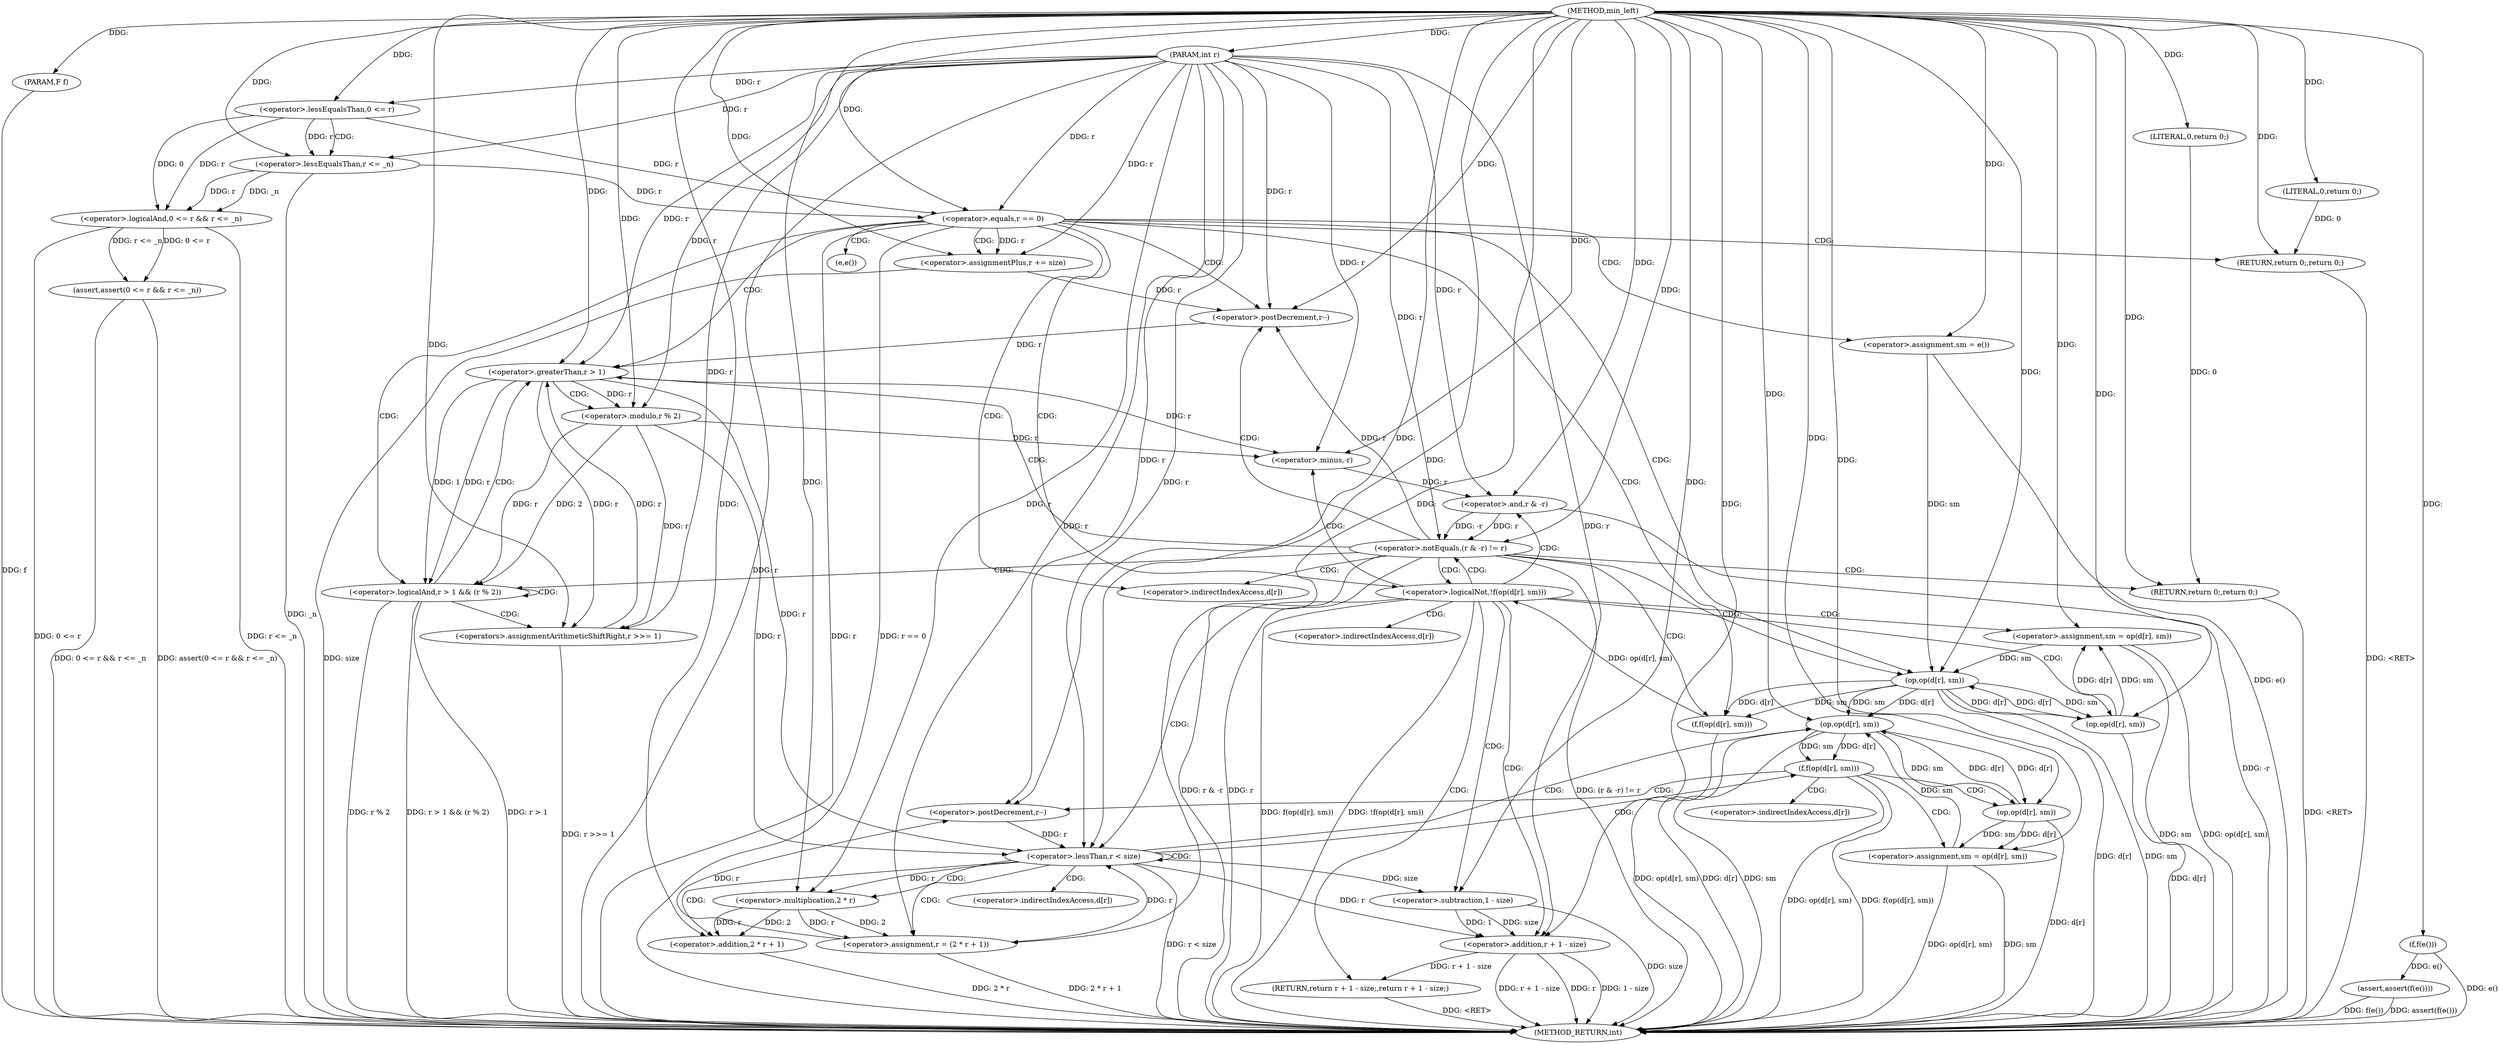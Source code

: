digraph "min_left" {  
"1000460" [label = "(METHOD,min_left)" ]
"1000562" [label = "(METHOD_RETURN,int)" ]
"1000461" [label = "(PARAM,int r)" ]
"1000462" [label = "(PARAM,F f)" ]
"1000464" [label = "(assert,assert(0 <= r && r <= _n))" ]
"1000472" [label = "(assert,assert(f(e())))" ]
"1000481" [label = "(<operator>.assignmentPlus,r += size)" ]
"1000485" [label = "(<operator>.assignment,sm = e())" ]
"1000560" [label = "(RETURN,return 0;,return 0;)" ]
"1000476" [label = "(<operator>.equals,r == 0)" ]
"1000479" [label = "(RETURN,return 0;,return 0;)" ]
"1000554" [label = "(<operator>.notEquals,(r & -r) != r)" ]
"1000561" [label = "(LITERAL,0,return 0;)" ]
"1000465" [label = "(<operator>.logicalAnd,0 <= r && r <= _n)" ]
"1000473" [label = "(f,f(e()))" ]
"1000480" [label = "(LITERAL,0,return 0;)" ]
"1000490" [label = "(<operator>.postDecrement,r--)" ]
"1000547" [label = "(<operator>.assignment,sm = op(d[r], sm))" ]
"1000466" [label = "(<operator>.lessEqualsThan,0 <= r)" ]
"1000469" [label = "(<operator>.lessEqualsThan,r <= _n)" ]
"1000493" [label = "(<operator>.logicalAnd,r > 1 && (r % 2))" ]
"1000500" [label = "(<operators>.assignmentArithmeticShiftRight,r >>= 1)" ]
"1000504" [label = "(<operator>.logicalNot,!f(op(d[r], sm)))" ]
"1000555" [label = "(<operator>.and,r & -r)" ]
"1000541" [label = "(RETURN,return r + 1 - size;,return r + 1 - size;)" ]
"1000549" [label = "(op,op(d[r], sm))" ]
"1000557" [label = "(<operator>.minus,-r)" ]
"1000494" [label = "(<operator>.greaterThan,r > 1)" ]
"1000497" [label = "(<operator>.modulo,r % 2)" ]
"1000505" [label = "(f,f(op(d[r], sm)))" ]
"1000513" [label = "(<operator>.lessThan,r < size)" ]
"1000542" [label = "(<operator>.addition,r + 1 - size)" ]
"1000506" [label = "(op,op(d[r], sm))" ]
"1000517" [label = "(<operator>.assignment,r = (2 * r + 1))" ]
"1000525" [label = "(f,f(op(d[r], sm)))" ]
"1000544" [label = "(<operator>.subtraction,1 - size)" ]
"1000519" [label = "(<operator>.addition,2 * r + 1)" ]
"1000532" [label = "(<operator>.assignment,sm = op(d[r], sm))" ]
"1000539" [label = "(<operator>.postDecrement,r--)" ]
"1000520" [label = "(<operator>.multiplication,2 * r)" ]
"1000526" [label = "(op,op(d[r], sm))" ]
"1000534" [label = "(op,op(d[r], sm))" ]
"1000487" [label = "(e,e())" ]
"1000550" [label = "(<operator>.indirectIndexAccess,d[r])" ]
"1000507" [label = "(<operator>.indirectIndexAccess,d[r])" ]
"1000527" [label = "(<operator>.indirectIndexAccess,d[r])" ]
"1000535" [label = "(<operator>.indirectIndexAccess,d[r])" ]
  "1000461" -> "1000562"  [ label = "DDG: r"] 
  "1000462" -> "1000562"  [ label = "DDG: f"] 
  "1000465" -> "1000562"  [ label = "DDG: 0 <= r"] 
  "1000465" -> "1000562"  [ label = "DDG: r <= _n"] 
  "1000464" -> "1000562"  [ label = "DDG: 0 <= r && r <= _n"] 
  "1000464" -> "1000562"  [ label = "DDG: assert(0 <= r && r <= _n)"] 
  "1000473" -> "1000562"  [ label = "DDG: e()"] 
  "1000472" -> "1000562"  [ label = "DDG: f(e())"] 
  "1000472" -> "1000562"  [ label = "DDG: assert(f(e()))"] 
  "1000476" -> "1000562"  [ label = "DDG: r"] 
  "1000476" -> "1000562"  [ label = "DDG: r == 0"] 
  "1000481" -> "1000562"  [ label = "DDG: size"] 
  "1000485" -> "1000562"  [ label = "DDG: e()"] 
  "1000493" -> "1000562"  [ label = "DDG: r > 1"] 
  "1000493" -> "1000562"  [ label = "DDG: r % 2"] 
  "1000493" -> "1000562"  [ label = "DDG: r > 1 && (r % 2)"] 
  "1000506" -> "1000562"  [ label = "DDG: d[r]"] 
  "1000506" -> "1000562"  [ label = "DDG: sm"] 
  "1000505" -> "1000562"  [ label = "DDG: op(d[r], sm)"] 
  "1000504" -> "1000562"  [ label = "DDG: f(op(d[r], sm))"] 
  "1000504" -> "1000562"  [ label = "DDG: !f(op(d[r], sm))"] 
  "1000547" -> "1000562"  [ label = "DDG: sm"] 
  "1000549" -> "1000562"  [ label = "DDG: d[r]"] 
  "1000547" -> "1000562"  [ label = "DDG: op(d[r], sm)"] 
  "1000555" -> "1000562"  [ label = "DDG: -r"] 
  "1000554" -> "1000562"  [ label = "DDG: r & -r"] 
  "1000554" -> "1000562"  [ label = "DDG: r"] 
  "1000554" -> "1000562"  [ label = "DDG: (r & -r) != r"] 
  "1000513" -> "1000562"  [ label = "DDG: r < size"] 
  "1000542" -> "1000562"  [ label = "DDG: r"] 
  "1000544" -> "1000562"  [ label = "DDG: size"] 
  "1000542" -> "1000562"  [ label = "DDG: 1 - size"] 
  "1000542" -> "1000562"  [ label = "DDG: r + 1 - size"] 
  "1000519" -> "1000562"  [ label = "DDG: 2 * r"] 
  "1000517" -> "1000562"  [ label = "DDG: 2 * r + 1"] 
  "1000526" -> "1000562"  [ label = "DDG: d[r]"] 
  "1000526" -> "1000562"  [ label = "DDG: sm"] 
  "1000525" -> "1000562"  [ label = "DDG: op(d[r], sm)"] 
  "1000525" -> "1000562"  [ label = "DDG: f(op(d[r], sm))"] 
  "1000532" -> "1000562"  [ label = "DDG: sm"] 
  "1000534" -> "1000562"  [ label = "DDG: d[r]"] 
  "1000532" -> "1000562"  [ label = "DDG: op(d[r], sm)"] 
  "1000500" -> "1000562"  [ label = "DDG: r >>= 1"] 
  "1000479" -> "1000562"  [ label = "DDG: <RET>"] 
  "1000560" -> "1000562"  [ label = "DDG: <RET>"] 
  "1000541" -> "1000562"  [ label = "DDG: <RET>"] 
  "1000469" -> "1000562"  [ label = "DDG: _n"] 
  "1000460" -> "1000461"  [ label = "DDG: "] 
  "1000460" -> "1000462"  [ label = "DDG: "] 
  "1000460" -> "1000481"  [ label = "DDG: "] 
  "1000460" -> "1000485"  [ label = "DDG: "] 
  "1000561" -> "1000560"  [ label = "DDG: 0"] 
  "1000460" -> "1000560"  [ label = "DDG: "] 
  "1000465" -> "1000464"  [ label = "DDG: r <= _n"] 
  "1000465" -> "1000464"  [ label = "DDG: 0 <= r"] 
  "1000473" -> "1000472"  [ label = "DDG: e()"] 
  "1000480" -> "1000479"  [ label = "DDG: 0"] 
  "1000460" -> "1000479"  [ label = "DDG: "] 
  "1000476" -> "1000481"  [ label = "DDG: r"] 
  "1000461" -> "1000481"  [ label = "DDG: r"] 
  "1000460" -> "1000561"  [ label = "DDG: "] 
  "1000466" -> "1000465"  [ label = "DDG: 0"] 
  "1000466" -> "1000465"  [ label = "DDG: r"] 
  "1000469" -> "1000465"  [ label = "DDG: _n"] 
  "1000469" -> "1000465"  [ label = "DDG: r"] 
  "1000460" -> "1000473"  [ label = "DDG: "] 
  "1000466" -> "1000476"  [ label = "DDG: r"] 
  "1000469" -> "1000476"  [ label = "DDG: r"] 
  "1000461" -> "1000476"  [ label = "DDG: r"] 
  "1000460" -> "1000476"  [ label = "DDG: "] 
  "1000460" -> "1000480"  [ label = "DDG: "] 
  "1000549" -> "1000547"  [ label = "DDG: sm"] 
  "1000549" -> "1000547"  [ label = "DDG: d[r]"] 
  "1000555" -> "1000554"  [ label = "DDG: r"] 
  "1000555" -> "1000554"  [ label = "DDG: -r"] 
  "1000461" -> "1000554"  [ label = "DDG: r"] 
  "1000460" -> "1000554"  [ label = "DDG: "] 
  "1000460" -> "1000466"  [ label = "DDG: "] 
  "1000461" -> "1000466"  [ label = "DDG: r"] 
  "1000466" -> "1000469"  [ label = "DDG: r"] 
  "1000461" -> "1000469"  [ label = "DDG: r"] 
  "1000460" -> "1000469"  [ label = "DDG: "] 
  "1000481" -> "1000490"  [ label = "DDG: r"] 
  "1000554" -> "1000490"  [ label = "DDG: r"] 
  "1000461" -> "1000490"  [ label = "DDG: r"] 
  "1000460" -> "1000490"  [ label = "DDG: "] 
  "1000460" -> "1000547"  [ label = "DDG: "] 
  "1000557" -> "1000555"  [ label = "DDG: r"] 
  "1000461" -> "1000555"  [ label = "DDG: r"] 
  "1000460" -> "1000555"  [ label = "DDG: "] 
  "1000494" -> "1000493"  [ label = "DDG: 1"] 
  "1000494" -> "1000493"  [ label = "DDG: r"] 
  "1000497" -> "1000493"  [ label = "DDG: r"] 
  "1000497" -> "1000493"  [ label = "DDG: 2"] 
  "1000494" -> "1000500"  [ label = "DDG: r"] 
  "1000497" -> "1000500"  [ label = "DDG: r"] 
  "1000461" -> "1000500"  [ label = "DDG: r"] 
  "1000460" -> "1000500"  [ label = "DDG: "] 
  "1000505" -> "1000504"  [ label = "DDG: op(d[r], sm)"] 
  "1000542" -> "1000541"  [ label = "DDG: r + 1 - size"] 
  "1000506" -> "1000549"  [ label = "DDG: d[r]"] 
  "1000506" -> "1000549"  [ label = "DDG: sm"] 
  "1000460" -> "1000549"  [ label = "DDG: "] 
  "1000494" -> "1000557"  [ label = "DDG: r"] 
  "1000497" -> "1000557"  [ label = "DDG: r"] 
  "1000461" -> "1000557"  [ label = "DDG: r"] 
  "1000460" -> "1000557"  [ label = "DDG: "] 
  "1000490" -> "1000494"  [ label = "DDG: r"] 
  "1000500" -> "1000494"  [ label = "DDG: r"] 
  "1000461" -> "1000494"  [ label = "DDG: r"] 
  "1000460" -> "1000494"  [ label = "DDG: "] 
  "1000494" -> "1000497"  [ label = "DDG: r"] 
  "1000461" -> "1000497"  [ label = "DDG: r"] 
  "1000460" -> "1000497"  [ label = "DDG: "] 
  "1000506" -> "1000505"  [ label = "DDG: d[r]"] 
  "1000506" -> "1000505"  [ label = "DDG: sm"] 
  "1000544" -> "1000542"  [ label = "DDG: 1"] 
  "1000544" -> "1000542"  [ label = "DDG: size"] 
  "1000513" -> "1000542"  [ label = "DDG: r"] 
  "1000461" -> "1000542"  [ label = "DDG: r"] 
  "1000460" -> "1000542"  [ label = "DDG: "] 
  "1000549" -> "1000506"  [ label = "DDG: d[r]"] 
  "1000485" -> "1000506"  [ label = "DDG: sm"] 
  "1000547" -> "1000506"  [ label = "DDG: sm"] 
  "1000460" -> "1000506"  [ label = "DDG: "] 
  "1000494" -> "1000513"  [ label = "DDG: r"] 
  "1000497" -> "1000513"  [ label = "DDG: r"] 
  "1000517" -> "1000513"  [ label = "DDG: r"] 
  "1000539" -> "1000513"  [ label = "DDG: r"] 
  "1000461" -> "1000513"  [ label = "DDG: r"] 
  "1000460" -> "1000513"  [ label = "DDG: "] 
  "1000520" -> "1000517"  [ label = "DDG: r"] 
  "1000520" -> "1000517"  [ label = "DDG: 2"] 
  "1000460" -> "1000517"  [ label = "DDG: "] 
  "1000461" -> "1000517"  [ label = "DDG: r"] 
  "1000460" -> "1000544"  [ label = "DDG: "] 
  "1000513" -> "1000544"  [ label = "DDG: size"] 
  "1000520" -> "1000519"  [ label = "DDG: r"] 
  "1000520" -> "1000519"  [ label = "DDG: 2"] 
  "1000460" -> "1000519"  [ label = "DDG: "] 
  "1000526" -> "1000525"  [ label = "DDG: sm"] 
  "1000526" -> "1000525"  [ label = "DDG: d[r]"] 
  "1000534" -> "1000532"  [ label = "DDG: sm"] 
  "1000534" -> "1000532"  [ label = "DDG: d[r]"] 
  "1000460" -> "1000520"  [ label = "DDG: "] 
  "1000513" -> "1000520"  [ label = "DDG: r"] 
  "1000461" -> "1000520"  [ label = "DDG: r"] 
  "1000506" -> "1000526"  [ label = "DDG: d[r]"] 
  "1000534" -> "1000526"  [ label = "DDG: d[r]"] 
  "1000506" -> "1000526"  [ label = "DDG: sm"] 
  "1000532" -> "1000526"  [ label = "DDG: sm"] 
  "1000460" -> "1000526"  [ label = "DDG: "] 
  "1000460" -> "1000532"  [ label = "DDG: "] 
  "1000517" -> "1000539"  [ label = "DDG: r"] 
  "1000461" -> "1000539"  [ label = "DDG: r"] 
  "1000460" -> "1000539"  [ label = "DDG: "] 
  "1000526" -> "1000534"  [ label = "DDG: d[r]"] 
  "1000526" -> "1000534"  [ label = "DDG: sm"] 
  "1000460" -> "1000534"  [ label = "DDG: "] 
  "1000476" -> "1000490"  [ label = "CDG: "] 
  "1000476" -> "1000494"  [ label = "CDG: "] 
  "1000476" -> "1000485"  [ label = "CDG: "] 
  "1000476" -> "1000479"  [ label = "CDG: "] 
  "1000476" -> "1000504"  [ label = "CDG: "] 
  "1000476" -> "1000493"  [ label = "CDG: "] 
  "1000476" -> "1000506"  [ label = "CDG: "] 
  "1000476" -> "1000487"  [ label = "CDG: "] 
  "1000476" -> "1000505"  [ label = "CDG: "] 
  "1000476" -> "1000507"  [ label = "CDG: "] 
  "1000476" -> "1000481"  [ label = "CDG: "] 
  "1000554" -> "1000490"  [ label = "CDG: "] 
  "1000554" -> "1000494"  [ label = "CDG: "] 
  "1000554" -> "1000560"  [ label = "CDG: "] 
  "1000554" -> "1000504"  [ label = "CDG: "] 
  "1000554" -> "1000493"  [ label = "CDG: "] 
  "1000554" -> "1000506"  [ label = "CDG: "] 
  "1000554" -> "1000505"  [ label = "CDG: "] 
  "1000554" -> "1000507"  [ label = "CDG: "] 
  "1000466" -> "1000469"  [ label = "CDG: "] 
  "1000493" -> "1000494"  [ label = "CDG: "] 
  "1000493" -> "1000500"  [ label = "CDG: "] 
  "1000493" -> "1000493"  [ label = "CDG: "] 
  "1000504" -> "1000555"  [ label = "CDG: "] 
  "1000504" -> "1000550"  [ label = "CDG: "] 
  "1000504" -> "1000513"  [ label = "CDG: "] 
  "1000504" -> "1000541"  [ label = "CDG: "] 
  "1000504" -> "1000547"  [ label = "CDG: "] 
  "1000504" -> "1000544"  [ label = "CDG: "] 
  "1000504" -> "1000557"  [ label = "CDG: "] 
  "1000504" -> "1000549"  [ label = "CDG: "] 
  "1000504" -> "1000554"  [ label = "CDG: "] 
  "1000504" -> "1000542"  [ label = "CDG: "] 
  "1000494" -> "1000497"  [ label = "CDG: "] 
  "1000513" -> "1000520"  [ label = "CDG: "] 
  "1000513" -> "1000526"  [ label = "CDG: "] 
  "1000513" -> "1000513"  [ label = "CDG: "] 
  "1000513" -> "1000525"  [ label = "CDG: "] 
  "1000513" -> "1000519"  [ label = "CDG: "] 
  "1000513" -> "1000517"  [ label = "CDG: "] 
  "1000513" -> "1000527"  [ label = "CDG: "] 
  "1000525" -> "1000532"  [ label = "CDG: "] 
  "1000525" -> "1000535"  [ label = "CDG: "] 
  "1000525" -> "1000539"  [ label = "CDG: "] 
  "1000525" -> "1000534"  [ label = "CDG: "] 
}
